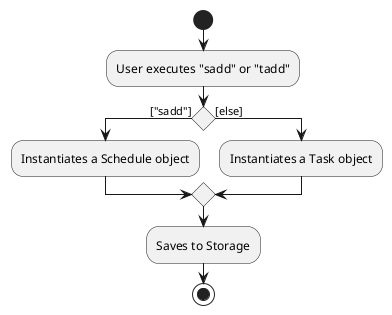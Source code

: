 @startuml
start
:User executes "sadd" or "tadd";
if () then (["sadd"])
    :Instantiates a Schedule object;
else ([else])
    :Instantiates a Task object;
endif
    :Saves to Storage;
stop
@enduml
